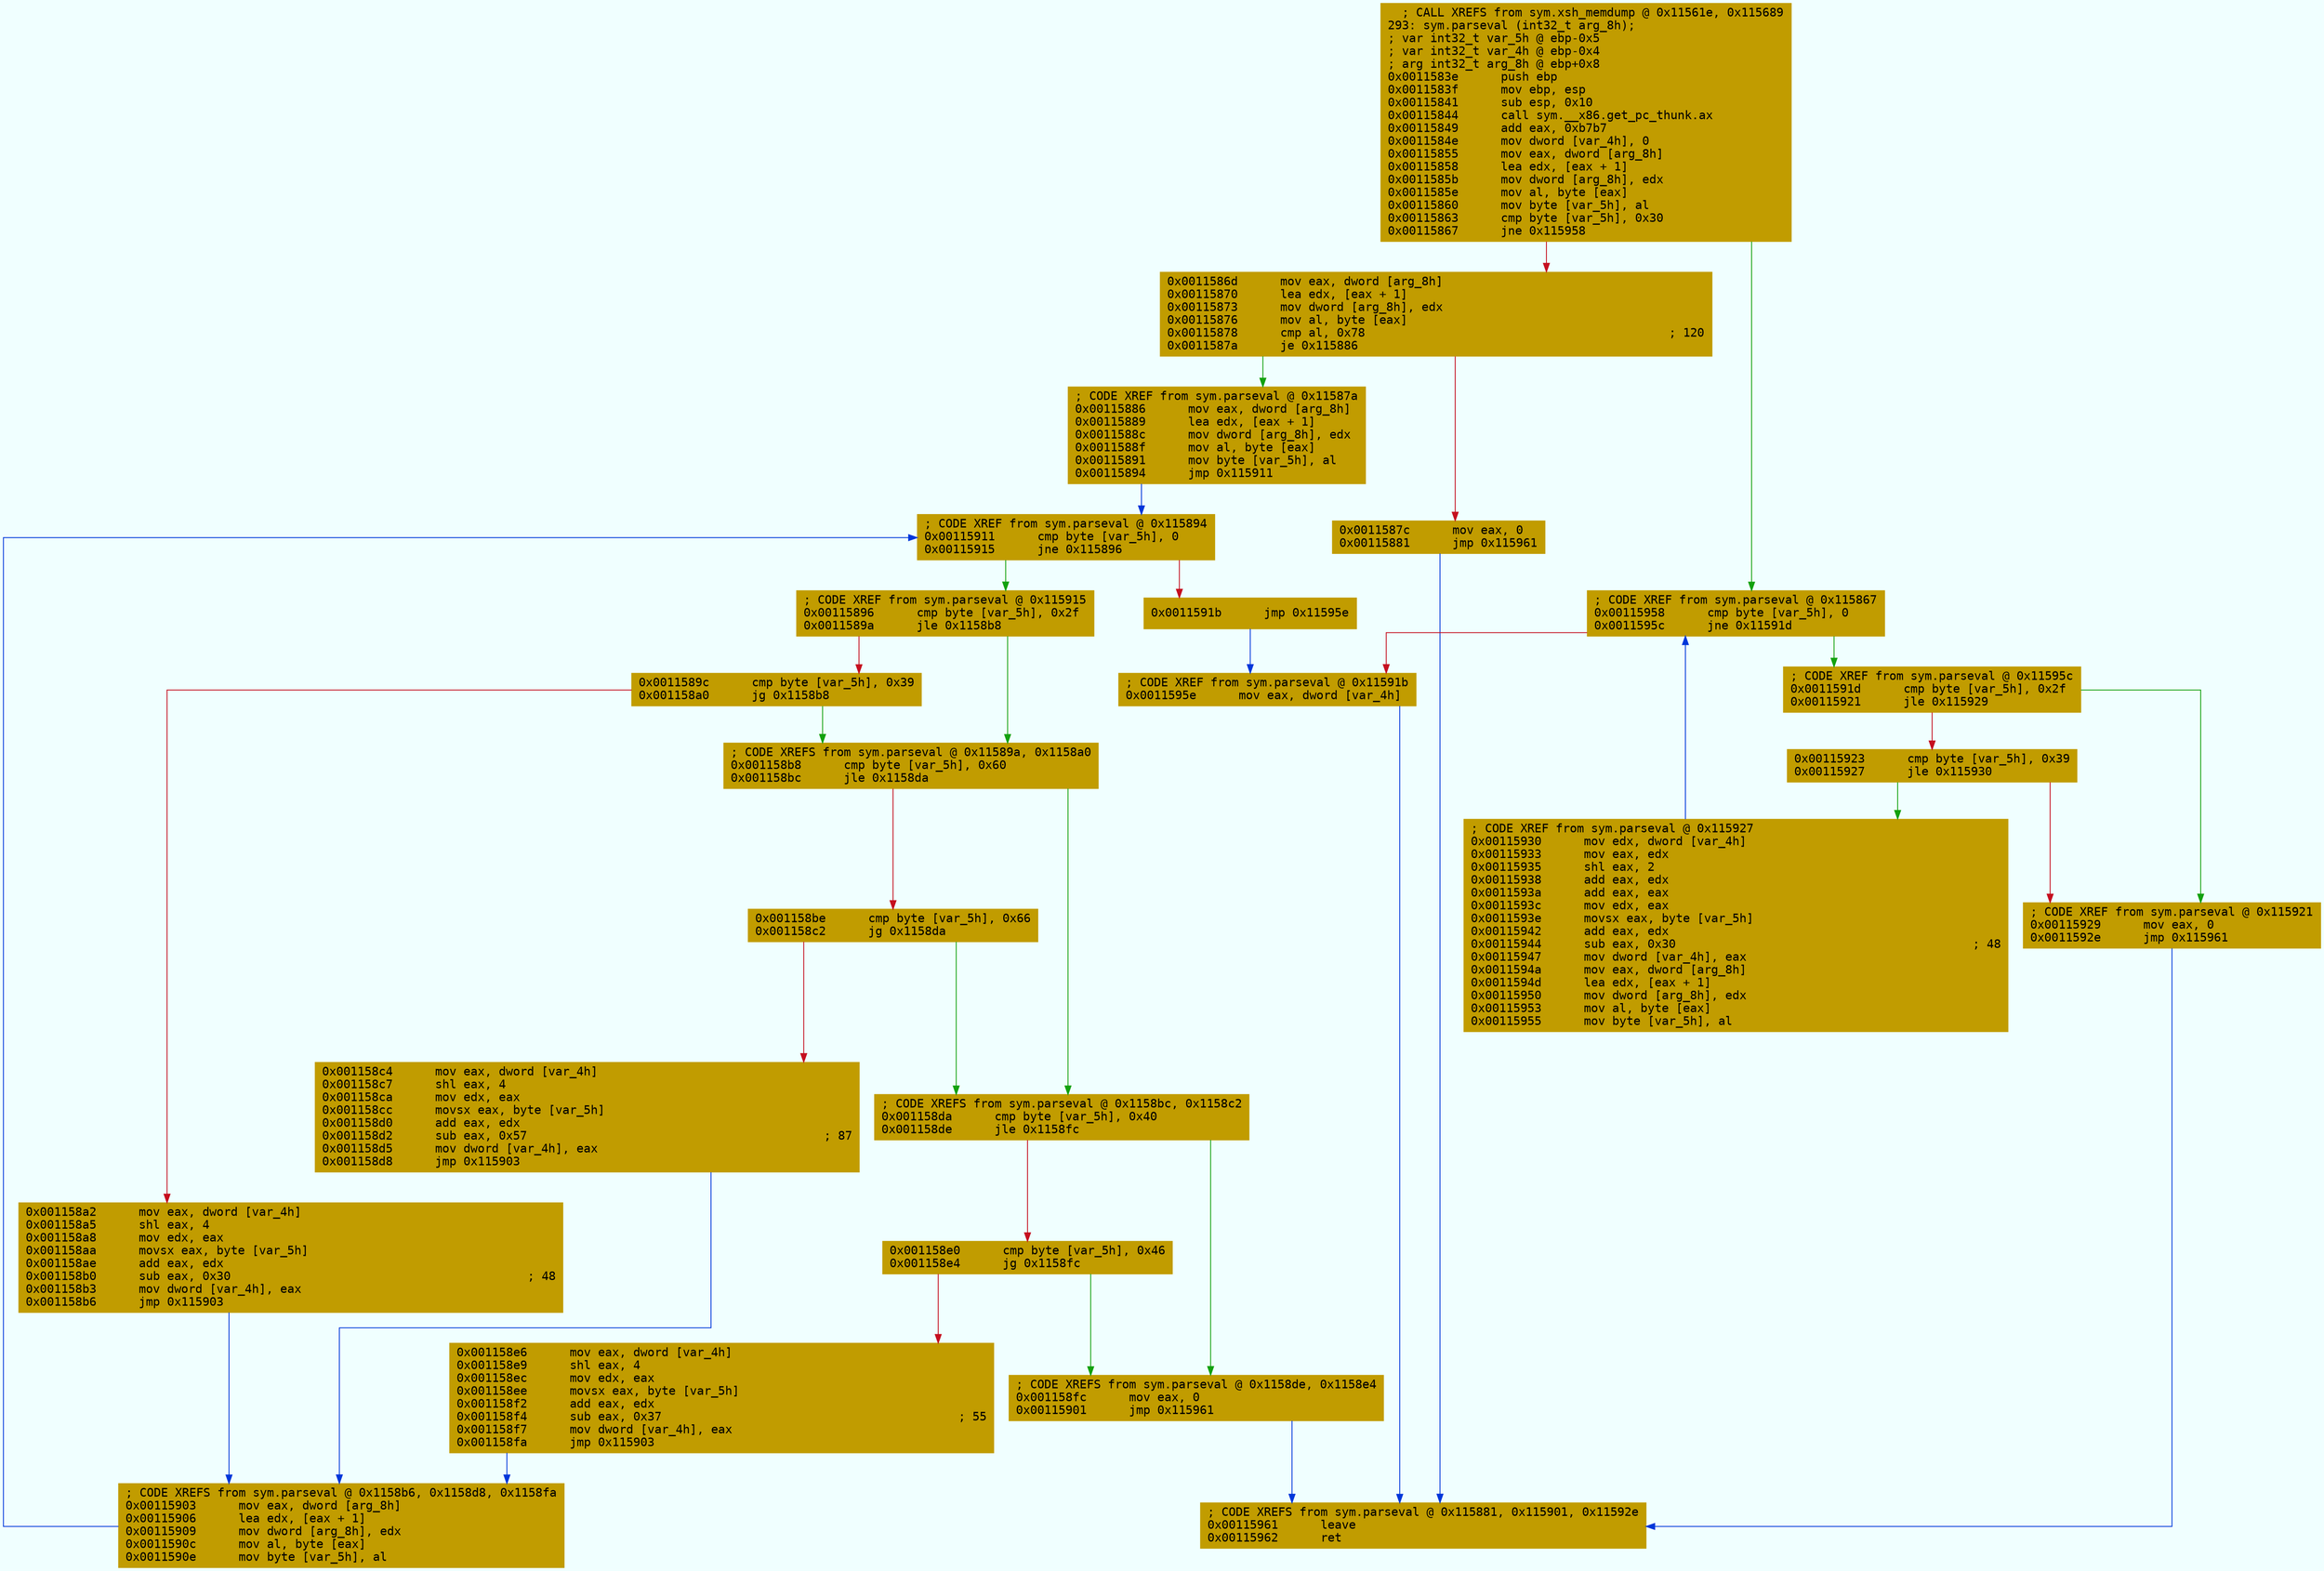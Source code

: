 digraph code {
	graph [bgcolor=azure fontsize=8 fontname="Courier" splines="ortho"];
	node [fillcolor=gray style=filled shape=box];
	edge [arrowhead="normal"];
	"0x0011583e" [URL="sym.parseval/0x0011583e", fillcolor="#c19c00",color="#c19c00", fontname="Courier",label="  ; CALL XREFS from sym.xsh_memdump @ 0x11561e, 0x115689\l293: sym.parseval (int32_t arg_8h);\l; var int32_t var_5h @ ebp-0x5\l; var int32_t var_4h @ ebp-0x4\l; arg int32_t arg_8h @ ebp+0x8\l0x0011583e      push ebp\l0x0011583f      mov ebp, esp\l0x00115841      sub esp, 0x10\l0x00115844      call sym.__x86.get_pc_thunk.ax\l0x00115849      add eax, 0xb7b7\l0x0011584e      mov dword [var_4h], 0\l0x00115855      mov eax, dword [arg_8h]\l0x00115858      lea edx, [eax + 1]\l0x0011585b      mov dword [arg_8h], edx\l0x0011585e      mov al, byte [eax]\l0x00115860      mov byte [var_5h], al\l0x00115863      cmp byte [var_5h], 0x30\l0x00115867      jne 0x115958\l"]
	"0x0011586d" [URL="sym.parseval/0x0011586d", fillcolor="#c19c00",color="#c19c00", fontname="Courier",label="0x0011586d      mov eax, dword [arg_8h]\l0x00115870      lea edx, [eax + 1]\l0x00115873      mov dword [arg_8h], edx\l0x00115876      mov al, byte [eax]\l0x00115878      cmp al, 0x78                                           ; 120\l0x0011587a      je 0x115886\l"]
	"0x0011587c" [URL="sym.parseval/0x0011587c", fillcolor="#c19c00",color="#c19c00", fontname="Courier",label="0x0011587c      mov eax, 0\l0x00115881      jmp 0x115961\l"]
	"0x00115886" [URL="sym.parseval/0x00115886", fillcolor="#c19c00",color="#c19c00", fontname="Courier",label="; CODE XREF from sym.parseval @ 0x11587a\l0x00115886      mov eax, dword [arg_8h]\l0x00115889      lea edx, [eax + 1]\l0x0011588c      mov dword [arg_8h], edx\l0x0011588f      mov al, byte [eax]\l0x00115891      mov byte [var_5h], al\l0x00115894      jmp 0x115911\l"]
	"0x00115896" [URL="sym.parseval/0x00115896", fillcolor="#c19c00",color="#c19c00", fontname="Courier",label="; CODE XREF from sym.parseval @ 0x115915\l0x00115896      cmp byte [var_5h], 0x2f\l0x0011589a      jle 0x1158b8\l"]
	"0x0011589c" [URL="sym.parseval/0x0011589c", fillcolor="#c19c00",color="#c19c00", fontname="Courier",label="0x0011589c      cmp byte [var_5h], 0x39\l0x001158a0      jg 0x1158b8\l"]
	"0x001158a2" [URL="sym.parseval/0x001158a2", fillcolor="#c19c00",color="#c19c00", fontname="Courier",label="0x001158a2      mov eax, dword [var_4h]\l0x001158a5      shl eax, 4\l0x001158a8      mov edx, eax\l0x001158aa      movsx eax, byte [var_5h]\l0x001158ae      add eax, edx\l0x001158b0      sub eax, 0x30                                          ; 48\l0x001158b3      mov dword [var_4h], eax\l0x001158b6      jmp 0x115903\l"]
	"0x001158b8" [URL="sym.parseval/0x001158b8", fillcolor="#c19c00",color="#c19c00", fontname="Courier",label="; CODE XREFS from sym.parseval @ 0x11589a, 0x1158a0\l0x001158b8      cmp byte [var_5h], 0x60\l0x001158bc      jle 0x1158da\l"]
	"0x001158be" [URL="sym.parseval/0x001158be", fillcolor="#c19c00",color="#c19c00", fontname="Courier",label="0x001158be      cmp byte [var_5h], 0x66\l0x001158c2      jg 0x1158da\l"]
	"0x001158c4" [URL="sym.parseval/0x001158c4", fillcolor="#c19c00",color="#c19c00", fontname="Courier",label="0x001158c4      mov eax, dword [var_4h]\l0x001158c7      shl eax, 4\l0x001158ca      mov edx, eax\l0x001158cc      movsx eax, byte [var_5h]\l0x001158d0      add eax, edx\l0x001158d2      sub eax, 0x57                                          ; 87\l0x001158d5      mov dword [var_4h], eax\l0x001158d8      jmp 0x115903\l"]
	"0x001158da" [URL="sym.parseval/0x001158da", fillcolor="#c19c00",color="#c19c00", fontname="Courier",label="; CODE XREFS from sym.parseval @ 0x1158bc, 0x1158c2\l0x001158da      cmp byte [var_5h], 0x40\l0x001158de      jle 0x1158fc\l"]
	"0x001158e0" [URL="sym.parseval/0x001158e0", fillcolor="#c19c00",color="#c19c00", fontname="Courier",label="0x001158e0      cmp byte [var_5h], 0x46\l0x001158e4      jg 0x1158fc\l"]
	"0x001158e6" [URL="sym.parseval/0x001158e6", fillcolor="#c19c00",color="#c19c00", fontname="Courier",label="0x001158e6      mov eax, dword [var_4h]\l0x001158e9      shl eax, 4\l0x001158ec      mov edx, eax\l0x001158ee      movsx eax, byte [var_5h]\l0x001158f2      add eax, edx\l0x001158f4      sub eax, 0x37                                          ; 55\l0x001158f7      mov dword [var_4h], eax\l0x001158fa      jmp 0x115903\l"]
	"0x001158fc" [URL="sym.parseval/0x001158fc", fillcolor="#c19c00",color="#c19c00", fontname="Courier",label="; CODE XREFS from sym.parseval @ 0x1158de, 0x1158e4\l0x001158fc      mov eax, 0\l0x00115901      jmp 0x115961\l"]
	"0x00115903" [URL="sym.parseval/0x00115903", fillcolor="#c19c00",color="#c19c00", fontname="Courier",label="; CODE XREFS from sym.parseval @ 0x1158b6, 0x1158d8, 0x1158fa\l0x00115903      mov eax, dword [arg_8h]\l0x00115906      lea edx, [eax + 1]\l0x00115909      mov dword [arg_8h], edx\l0x0011590c      mov al, byte [eax]\l0x0011590e      mov byte [var_5h], al\l"]
	"0x00115911" [URL="sym.parseval/0x00115911", fillcolor="#c19c00",color="#c19c00", fontname="Courier",label="; CODE XREF from sym.parseval @ 0x115894\l0x00115911      cmp byte [var_5h], 0\l0x00115915      jne 0x115896\l"]
	"0x0011591b" [URL="sym.parseval/0x0011591b", fillcolor="#c19c00",color="#c19c00", fontname="Courier",label="0x0011591b      jmp 0x11595e\l"]
	"0x0011591d" [URL="sym.parseval/0x0011591d", fillcolor="#c19c00",color="#c19c00", fontname="Courier",label="; CODE XREF from sym.parseval @ 0x11595c\l0x0011591d      cmp byte [var_5h], 0x2f\l0x00115921      jle 0x115929\l"]
	"0x00115923" [URL="sym.parseval/0x00115923", fillcolor="#c19c00",color="#c19c00", fontname="Courier",label="0x00115923      cmp byte [var_5h], 0x39\l0x00115927      jle 0x115930\l"]
	"0x00115929" [URL="sym.parseval/0x00115929", fillcolor="#c19c00",color="#c19c00", fontname="Courier",label="; CODE XREF from sym.parseval @ 0x115921\l0x00115929      mov eax, 0\l0x0011592e      jmp 0x115961\l"]
	"0x00115930" [URL="sym.parseval/0x00115930", fillcolor="#c19c00",color="#c19c00", fontname="Courier",label="; CODE XREF from sym.parseval @ 0x115927\l0x00115930      mov edx, dword [var_4h]\l0x00115933      mov eax, edx\l0x00115935      shl eax, 2\l0x00115938      add eax, edx\l0x0011593a      add eax, eax\l0x0011593c      mov edx, eax\l0x0011593e      movsx eax, byte [var_5h]\l0x00115942      add eax, edx\l0x00115944      sub eax, 0x30                                          ; 48\l0x00115947      mov dword [var_4h], eax\l0x0011594a      mov eax, dword [arg_8h]\l0x0011594d      lea edx, [eax + 1]\l0x00115950      mov dword [arg_8h], edx\l0x00115953      mov al, byte [eax]\l0x00115955      mov byte [var_5h], al\l"]
	"0x00115958" [URL="sym.parseval/0x00115958", fillcolor="#c19c00",color="#c19c00", fontname="Courier",label="; CODE XREF from sym.parseval @ 0x115867\l0x00115958      cmp byte [var_5h], 0\l0x0011595c      jne 0x11591d\l"]
	"0x0011595e" [URL="sym.parseval/0x0011595e", fillcolor="#c19c00",color="#c19c00", fontname="Courier",label="; CODE XREF from sym.parseval @ 0x11591b\l0x0011595e      mov eax, dword [var_4h]\l"]
	"0x00115961" [URL="sym.parseval/0x00115961", fillcolor="#c19c00",color="#c19c00", fontname="Courier",label="; CODE XREFS from sym.parseval @ 0x115881, 0x115901, 0x11592e\l0x00115961      leave\l0x00115962      ret\l"]
        "0x0011583e" -> "0x00115958" [color="#13a10e"];
        "0x0011583e" -> "0x0011586d" [color="#c50f1f"];
        "0x0011586d" -> "0x00115886" [color="#13a10e"];
        "0x0011586d" -> "0x0011587c" [color="#c50f1f"];
        "0x0011587c" -> "0x00115961" [color="#0037da"];
        "0x00115886" -> "0x00115911" [color="#0037da"];
        "0x00115896" -> "0x001158b8" [color="#13a10e"];
        "0x00115896" -> "0x0011589c" [color="#c50f1f"];
        "0x0011589c" -> "0x001158b8" [color="#13a10e"];
        "0x0011589c" -> "0x001158a2" [color="#c50f1f"];
        "0x001158a2" -> "0x00115903" [color="#0037da"];
        "0x001158b8" -> "0x001158da" [color="#13a10e"];
        "0x001158b8" -> "0x001158be" [color="#c50f1f"];
        "0x001158be" -> "0x001158da" [color="#13a10e"];
        "0x001158be" -> "0x001158c4" [color="#c50f1f"];
        "0x001158c4" -> "0x00115903" [color="#0037da"];
        "0x001158da" -> "0x001158fc" [color="#13a10e"];
        "0x001158da" -> "0x001158e0" [color="#c50f1f"];
        "0x001158e0" -> "0x001158fc" [color="#13a10e"];
        "0x001158e0" -> "0x001158e6" [color="#c50f1f"];
        "0x001158e6" -> "0x00115903" [color="#0037da"];
        "0x001158fc" -> "0x00115961" [color="#0037da"];
        "0x00115903" -> "0x00115911" [color="#0037da"];
        "0x00115911" -> "0x00115896" [color="#13a10e"];
        "0x00115911" -> "0x0011591b" [color="#c50f1f"];
        "0x0011591b" -> "0x0011595e" [color="#0037da"];
        "0x0011591d" -> "0x00115929" [color="#13a10e"];
        "0x0011591d" -> "0x00115923" [color="#c50f1f"];
        "0x00115923" -> "0x00115930" [color="#13a10e"];
        "0x00115923" -> "0x00115929" [color="#c50f1f"];
        "0x00115929" -> "0x00115961" [color="#0037da"];
        "0x00115930" -> "0x00115958" [color="#0037da"];
        "0x00115958" -> "0x0011591d" [color="#13a10e"];
        "0x00115958" -> "0x0011595e" [color="#c50f1f"];
        "0x0011595e" -> "0x00115961" [color="#0037da"];
}
